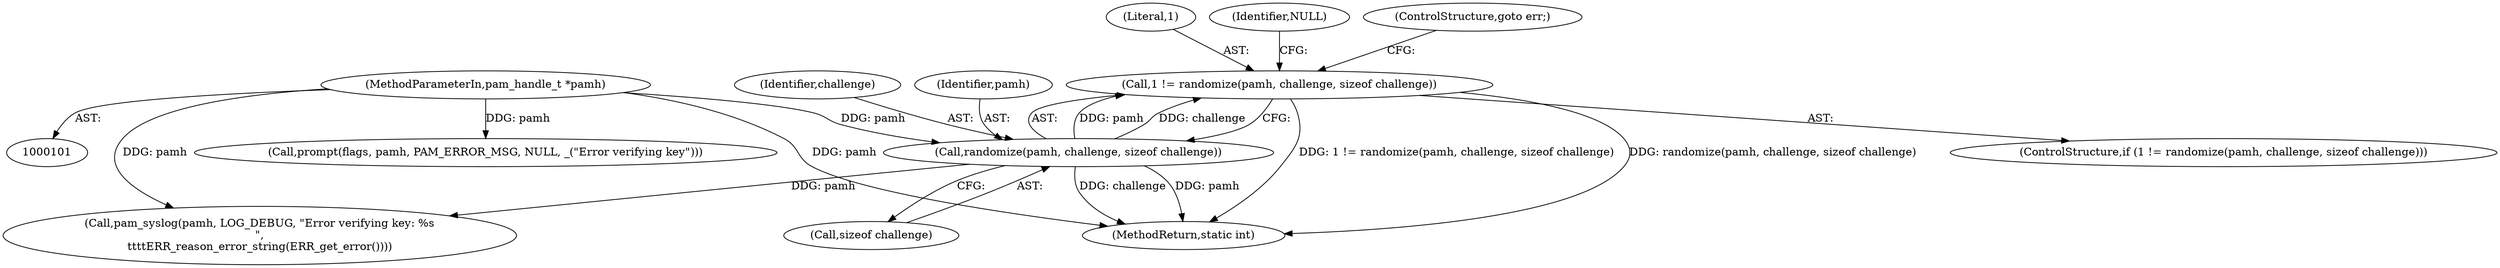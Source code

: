 digraph "0_pam_p11_d150b60e1e14c261b113f55681419ad1dfa8a76c@API" {
"1000158" [label="(Call,1 != randomize(pamh, challenge, sizeof challenge))"];
"1000160" [label="(Call,randomize(pamh, challenge, sizeof challenge))"];
"1000102" [label="(MethodParameterIn,pam_handle_t *pamh)"];
"1000102" [label="(MethodParameterIn,pam_handle_t *pamh)"];
"1000269" [label="(MethodReturn,static int)"];
"1000159" [label="(Literal,1)"];
"1000162" [label="(Identifier,challenge)"];
"1000170" [label="(Identifier,NULL)"];
"1000158" [label="(Call,1 != randomize(pamh, challenge, sizeof challenge))"];
"1000161" [label="(Identifier,pamh)"];
"1000166" [label="(ControlStructure,goto err;)"];
"1000234" [label="(Call,prompt(flags, pamh, PAM_ERROR_MSG, NULL, _(\"Error verifying key\")))"];
"1000163" [label="(Call,sizeof challenge)"];
"1000157" [label="(ControlStructure,if (1 != randomize(pamh, challenge, sizeof challenge)))"];
"1000228" [label="(Call,pam_syslog(pamh, LOG_DEBUG, \"Error verifying key: %s\n\",\n\t\t\t\tERR_reason_error_string(ERR_get_error())))"];
"1000160" [label="(Call,randomize(pamh, challenge, sizeof challenge))"];
"1000158" -> "1000157"  [label="AST: "];
"1000158" -> "1000160"  [label="CFG: "];
"1000159" -> "1000158"  [label="AST: "];
"1000160" -> "1000158"  [label="AST: "];
"1000166" -> "1000158"  [label="CFG: "];
"1000170" -> "1000158"  [label="CFG: "];
"1000158" -> "1000269"  [label="DDG: randomize(pamh, challenge, sizeof challenge)"];
"1000158" -> "1000269"  [label="DDG: 1 != randomize(pamh, challenge, sizeof challenge)"];
"1000160" -> "1000158"  [label="DDG: pamh"];
"1000160" -> "1000158"  [label="DDG: challenge"];
"1000160" -> "1000163"  [label="CFG: "];
"1000161" -> "1000160"  [label="AST: "];
"1000162" -> "1000160"  [label="AST: "];
"1000163" -> "1000160"  [label="AST: "];
"1000160" -> "1000269"  [label="DDG: challenge"];
"1000160" -> "1000269"  [label="DDG: pamh"];
"1000102" -> "1000160"  [label="DDG: pamh"];
"1000160" -> "1000228"  [label="DDG: pamh"];
"1000102" -> "1000101"  [label="AST: "];
"1000102" -> "1000269"  [label="DDG: pamh"];
"1000102" -> "1000228"  [label="DDG: pamh"];
"1000102" -> "1000234"  [label="DDG: pamh"];
}
